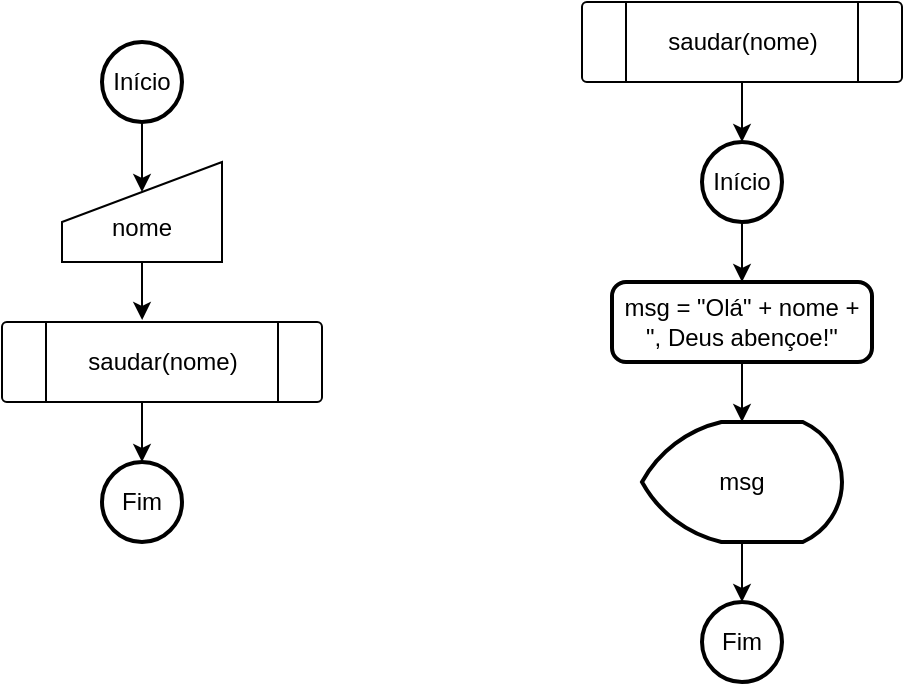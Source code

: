 <mxfile version="21.2.1" type="github">
  <diagram name="Page-1" id="fyhREZghMA31tkUR0o6G">
    <mxGraphModel dx="1434" dy="802" grid="1" gridSize="10" guides="1" tooltips="1" connect="1" arrows="1" fold="1" page="1" pageScale="1" pageWidth="850" pageHeight="1100" math="0" shadow="0">
      <root>
        <mxCell id="0" />
        <mxCell id="1" parent="0" />
        <mxCell id="hp9r5W1owC8Be0pyzyPS-10" style="edgeStyle=orthogonalEdgeStyle;rounded=0;orthogonalLoop=1;jettySize=auto;html=1;" edge="1" parent="1" source="hp9r5W1owC8Be0pyzyPS-4" target="hp9r5W1owC8Be0pyzyPS-5">
          <mxGeometry relative="1" as="geometry" />
        </mxCell>
        <mxCell id="hp9r5W1owC8Be0pyzyPS-4" value="saudar(nome)" style="verticalLabelPosition=middle;verticalAlign=middle;html=1;shape=process;whiteSpace=wrap;rounded=1;size=0.14;arcSize=6;align=center;labelPosition=center;" vertex="1" parent="1">
          <mxGeometry x="560" y="40" width="160" height="40" as="geometry" />
        </mxCell>
        <mxCell id="hp9r5W1owC8Be0pyzyPS-12" style="edgeStyle=orthogonalEdgeStyle;rounded=0;orthogonalLoop=1;jettySize=auto;html=1;entryX=0.5;entryY=0;entryDx=0;entryDy=0;" edge="1" parent="1" source="hp9r5W1owC8Be0pyzyPS-5" target="hp9r5W1owC8Be0pyzyPS-8">
          <mxGeometry relative="1" as="geometry" />
        </mxCell>
        <mxCell id="hp9r5W1owC8Be0pyzyPS-5" value="Início" style="strokeWidth=2;html=1;shape=mxgraph.flowchart.start_2;whiteSpace=wrap;" vertex="1" parent="1">
          <mxGeometry x="620" y="110" width="40" height="40" as="geometry" />
        </mxCell>
        <mxCell id="hp9r5W1owC8Be0pyzyPS-6" value="Fim" style="strokeWidth=2;html=1;shape=mxgraph.flowchart.start_2;whiteSpace=wrap;" vertex="1" parent="1">
          <mxGeometry x="620" y="340" width="40" height="40" as="geometry" />
        </mxCell>
        <mxCell id="hp9r5W1owC8Be0pyzyPS-13" style="edgeStyle=orthogonalEdgeStyle;rounded=0;orthogonalLoop=1;jettySize=auto;html=1;entryX=0.5;entryY=0;entryDx=0;entryDy=0;entryPerimeter=0;" edge="1" parent="1" source="hp9r5W1owC8Be0pyzyPS-8" target="hp9r5W1owC8Be0pyzyPS-9">
          <mxGeometry relative="1" as="geometry" />
        </mxCell>
        <mxCell id="hp9r5W1owC8Be0pyzyPS-8" value="msg = &quot;Olá&quot; + nome + &quot;, Deus abençoe!&quot;" style="rounded=1;whiteSpace=wrap;html=1;absoluteArcSize=1;arcSize=14;strokeWidth=2;" vertex="1" parent="1">
          <mxGeometry x="575" y="180" width="130" height="40" as="geometry" />
        </mxCell>
        <mxCell id="hp9r5W1owC8Be0pyzyPS-14" value="" style="edgeStyle=orthogonalEdgeStyle;rounded=0;orthogonalLoop=1;jettySize=auto;html=1;" edge="1" parent="1" source="hp9r5W1owC8Be0pyzyPS-9" target="hp9r5W1owC8Be0pyzyPS-6">
          <mxGeometry relative="1" as="geometry" />
        </mxCell>
        <mxCell id="hp9r5W1owC8Be0pyzyPS-9" value="msg" style="strokeWidth=2;html=1;shape=mxgraph.flowchart.display;whiteSpace=wrap;" vertex="1" parent="1">
          <mxGeometry x="590" y="250" width="100" height="60" as="geometry" />
        </mxCell>
        <mxCell id="hp9r5W1owC8Be0pyzyPS-19" style="edgeStyle=orthogonalEdgeStyle;rounded=0;orthogonalLoop=1;jettySize=auto;html=1;exitX=0.5;exitY=1;exitDx=0;exitDy=0;exitPerimeter=0;entryX=0.5;entryY=0.3;entryDx=0;entryDy=0;entryPerimeter=0;" edge="1" parent="1" source="hp9r5W1owC8Be0pyzyPS-15" target="hp9r5W1owC8Be0pyzyPS-16">
          <mxGeometry relative="1" as="geometry" />
        </mxCell>
        <mxCell id="hp9r5W1owC8Be0pyzyPS-15" value="Início" style="strokeWidth=2;html=1;shape=mxgraph.flowchart.start_2;whiteSpace=wrap;" vertex="1" parent="1">
          <mxGeometry x="320" y="60" width="40" height="40" as="geometry" />
        </mxCell>
        <mxCell id="hp9r5W1owC8Be0pyzyPS-20" style="edgeStyle=orthogonalEdgeStyle;rounded=0;orthogonalLoop=1;jettySize=auto;html=1;entryX=0.438;entryY=-0.025;entryDx=0;entryDy=0;entryPerimeter=0;" edge="1" parent="1" source="hp9r5W1owC8Be0pyzyPS-16" target="hp9r5W1owC8Be0pyzyPS-17">
          <mxGeometry relative="1" as="geometry" />
        </mxCell>
        <mxCell id="hp9r5W1owC8Be0pyzyPS-16" value="&lt;br&gt;nome" style="shape=manualInput;whiteSpace=wrap;html=1;" vertex="1" parent="1">
          <mxGeometry x="300" y="120" width="80" height="50" as="geometry" />
        </mxCell>
        <mxCell id="hp9r5W1owC8Be0pyzyPS-21" style="edgeStyle=orthogonalEdgeStyle;rounded=0;orthogonalLoop=1;jettySize=auto;html=1;" edge="1" parent="1" source="hp9r5W1owC8Be0pyzyPS-17" target="hp9r5W1owC8Be0pyzyPS-18">
          <mxGeometry relative="1" as="geometry">
            <Array as="points">
              <mxPoint x="340" y="260" />
              <mxPoint x="340" y="260" />
            </Array>
          </mxGeometry>
        </mxCell>
        <mxCell id="hp9r5W1owC8Be0pyzyPS-17" value="saudar(nome)" style="verticalLabelPosition=middle;verticalAlign=middle;html=1;shape=process;whiteSpace=wrap;rounded=1;size=0.14;arcSize=6;align=center;labelPosition=center;" vertex="1" parent="1">
          <mxGeometry x="270" y="200" width="160" height="40" as="geometry" />
        </mxCell>
        <mxCell id="hp9r5W1owC8Be0pyzyPS-18" value="Fim" style="strokeWidth=2;html=1;shape=mxgraph.flowchart.start_2;whiteSpace=wrap;" vertex="1" parent="1">
          <mxGeometry x="320" y="270" width="40" height="40" as="geometry" />
        </mxCell>
      </root>
    </mxGraphModel>
  </diagram>
</mxfile>
